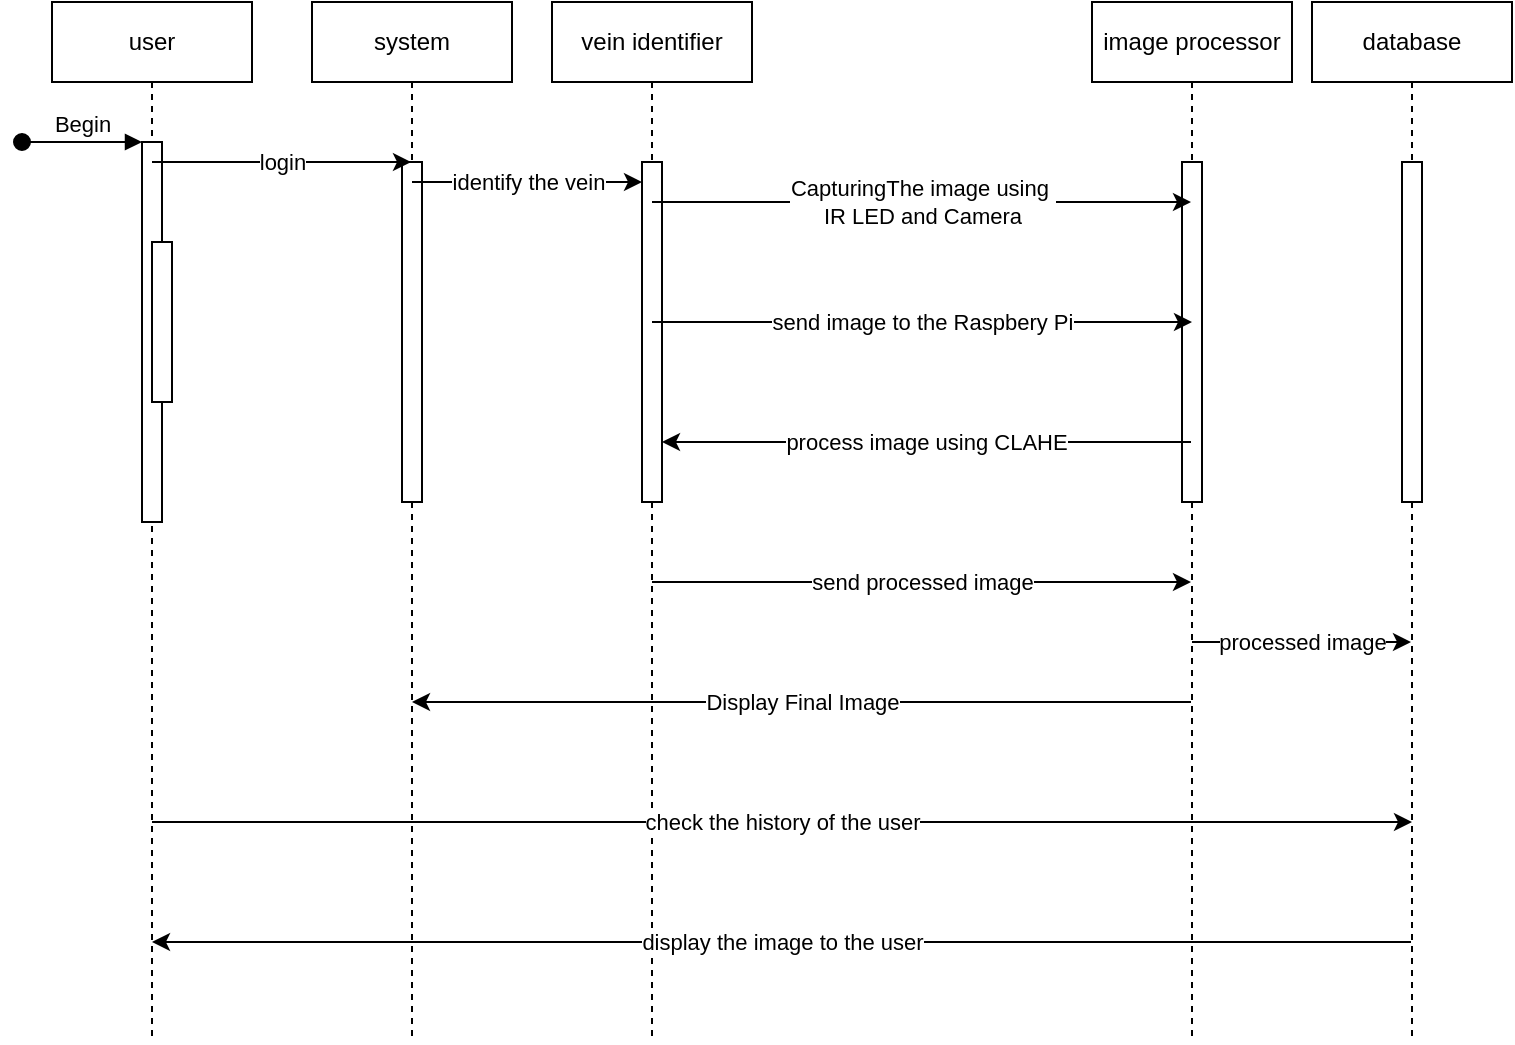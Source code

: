 <mxfile version="21.2.1" type="device">
  <diagram name="Page-1" id="2YBvvXClWsGukQMizWep">
    <mxGraphModel dx="1418" dy="838" grid="1" gridSize="10" guides="1" tooltips="1" connect="1" arrows="1" fold="1" page="1" pageScale="1" pageWidth="850" pageHeight="1100" math="0" shadow="0">
      <root>
        <mxCell id="0" />
        <mxCell id="1" parent="0" />
        <mxCell id="aM9ryv3xv72pqoxQDRHE-1" value="user" style="shape=umlLifeline;perimeter=lifelinePerimeter;whiteSpace=wrap;html=1;container=0;dropTarget=0;collapsible=0;recursiveResize=0;outlineConnect=0;portConstraint=eastwest;newEdgeStyle={&quot;edgeStyle&quot;:&quot;elbowEdgeStyle&quot;,&quot;elbow&quot;:&quot;vertical&quot;,&quot;curved&quot;:0,&quot;rounded&quot;:0};" parent="1" vertex="1">
          <mxGeometry x="100" y="40" width="100" height="520" as="geometry" />
        </mxCell>
        <mxCell id="aM9ryv3xv72pqoxQDRHE-2" value="" style="html=1;points=[];perimeter=orthogonalPerimeter;outlineConnect=0;targetShapes=umlLifeline;portConstraint=eastwest;newEdgeStyle={&quot;edgeStyle&quot;:&quot;elbowEdgeStyle&quot;,&quot;elbow&quot;:&quot;vertical&quot;,&quot;curved&quot;:0,&quot;rounded&quot;:0};" parent="aM9ryv3xv72pqoxQDRHE-1" vertex="1">
          <mxGeometry x="45" y="70" width="10" height="190" as="geometry" />
        </mxCell>
        <mxCell id="aM9ryv3xv72pqoxQDRHE-3" value="Begin" style="html=1;verticalAlign=bottom;startArrow=oval;endArrow=block;startSize=8;edgeStyle=elbowEdgeStyle;elbow=vertical;curved=0;rounded=0;" parent="aM9ryv3xv72pqoxQDRHE-1" target="aM9ryv3xv72pqoxQDRHE-2" edge="1">
          <mxGeometry relative="1" as="geometry">
            <mxPoint x="-15" y="70" as="sourcePoint" />
          </mxGeometry>
        </mxCell>
        <mxCell id="aM9ryv3xv72pqoxQDRHE-4" value="" style="html=1;points=[];perimeter=orthogonalPerimeter;outlineConnect=0;targetShapes=umlLifeline;portConstraint=eastwest;newEdgeStyle={&quot;edgeStyle&quot;:&quot;elbowEdgeStyle&quot;,&quot;elbow&quot;:&quot;vertical&quot;,&quot;curved&quot;:0,&quot;rounded&quot;:0};" parent="aM9ryv3xv72pqoxQDRHE-1" vertex="1">
          <mxGeometry x="50" y="120" width="10" height="80" as="geometry" />
        </mxCell>
        <mxCell id="aM9ryv3xv72pqoxQDRHE-5" value="vein identifier" style="shape=umlLifeline;perimeter=lifelinePerimeter;whiteSpace=wrap;html=1;container=0;dropTarget=0;collapsible=0;recursiveResize=0;outlineConnect=0;portConstraint=eastwest;newEdgeStyle={&quot;edgeStyle&quot;:&quot;elbowEdgeStyle&quot;,&quot;elbow&quot;:&quot;vertical&quot;,&quot;curved&quot;:0,&quot;rounded&quot;:0};" parent="1" vertex="1">
          <mxGeometry x="350" y="40" width="100" height="520" as="geometry" />
        </mxCell>
        <mxCell id="aM9ryv3xv72pqoxQDRHE-6" value="" style="html=1;points=[];perimeter=orthogonalPerimeter;outlineConnect=0;targetShapes=umlLifeline;portConstraint=eastwest;newEdgeStyle={&quot;edgeStyle&quot;:&quot;elbowEdgeStyle&quot;,&quot;elbow&quot;:&quot;vertical&quot;,&quot;curved&quot;:0,&quot;rounded&quot;:0};" parent="aM9ryv3xv72pqoxQDRHE-5" vertex="1">
          <mxGeometry x="45" y="80" width="10" height="170" as="geometry" />
        </mxCell>
        <mxCell id="Ch7aX5QbBSuVWBDcjVyw-1" value="image processor" style="shape=umlLifeline;perimeter=lifelinePerimeter;whiteSpace=wrap;html=1;container=0;dropTarget=0;collapsible=0;recursiveResize=0;outlineConnect=0;portConstraint=eastwest;newEdgeStyle={&quot;edgeStyle&quot;:&quot;elbowEdgeStyle&quot;,&quot;elbow&quot;:&quot;vertical&quot;,&quot;curved&quot;:0,&quot;rounded&quot;:0};" parent="1" vertex="1">
          <mxGeometry x="620" y="40" width="100" height="520" as="geometry" />
        </mxCell>
        <mxCell id="Ch7aX5QbBSuVWBDcjVyw-2" value="" style="html=1;points=[];perimeter=orthogonalPerimeter;outlineConnect=0;targetShapes=umlLifeline;portConstraint=eastwest;newEdgeStyle={&quot;edgeStyle&quot;:&quot;elbowEdgeStyle&quot;,&quot;elbow&quot;:&quot;vertical&quot;,&quot;curved&quot;:0,&quot;rounded&quot;:0};" parent="Ch7aX5QbBSuVWBDcjVyw-1" vertex="1">
          <mxGeometry x="45" y="80" width="10" height="170" as="geometry" />
        </mxCell>
        <mxCell id="Ch7aX5QbBSuVWBDcjVyw-3" value="" style="endArrow=classic;html=1;rounded=0;" parent="1" target="Ch7aX5QbBSuVWBDcjVyw-1" edge="1">
          <mxGeometry relative="1" as="geometry">
            <mxPoint x="400" y="140" as="sourcePoint" />
            <mxPoint x="420" y="140" as="targetPoint" />
          </mxGeometry>
        </mxCell>
        <mxCell id="Ch7aX5QbBSuVWBDcjVyw-4" value="CapturingThe image using&amp;nbsp;&lt;br&gt;IR LED and Camera" style="edgeLabel;resizable=0;html=1;align=center;verticalAlign=middle;" parent="Ch7aX5QbBSuVWBDcjVyw-3" connectable="0" vertex="1">
          <mxGeometry relative="1" as="geometry" />
        </mxCell>
        <mxCell id="Ch7aX5QbBSuVWBDcjVyw-5" value="" style="endArrow=classic;html=1;rounded=0;" parent="1" edge="1">
          <mxGeometry relative="1" as="geometry">
            <mxPoint x="400" y="200" as="sourcePoint" />
            <mxPoint x="670" y="200.0" as="targetPoint" />
          </mxGeometry>
        </mxCell>
        <mxCell id="Ch7aX5QbBSuVWBDcjVyw-6" value="send image to the Raspbery Pi" style="edgeLabel;resizable=0;html=1;align=center;verticalAlign=middle;" parent="Ch7aX5QbBSuVWBDcjVyw-5" connectable="0" vertex="1">
          <mxGeometry relative="1" as="geometry" />
        </mxCell>
        <mxCell id="Ch7aX5QbBSuVWBDcjVyw-7" value="" style="endArrow=classic;html=1;rounded=0;" parent="1" source="Ch7aX5QbBSuVWBDcjVyw-1" target="aM9ryv3xv72pqoxQDRHE-6" edge="1">
          <mxGeometry relative="1" as="geometry">
            <mxPoint x="430" y="330" as="sourcePoint" />
            <mxPoint x="530" y="330" as="targetPoint" />
            <Array as="points">
              <mxPoint x="540" y="260" />
            </Array>
          </mxGeometry>
        </mxCell>
        <mxCell id="Ch7aX5QbBSuVWBDcjVyw-8" value="process image using CLAHE" style="edgeLabel;resizable=0;html=1;align=center;verticalAlign=middle;" parent="Ch7aX5QbBSuVWBDcjVyw-7" connectable="0" vertex="1">
          <mxGeometry relative="1" as="geometry" />
        </mxCell>
        <mxCell id="Ch7aX5QbBSuVWBDcjVyw-9" value="" style="endArrow=classic;html=1;rounded=0;" parent="1" source="aM9ryv3xv72pqoxQDRHE-5" target="Ch7aX5QbBSuVWBDcjVyw-1" edge="1">
          <mxGeometry relative="1" as="geometry">
            <mxPoint x="430" y="330" as="sourcePoint" />
            <mxPoint x="530" y="330" as="targetPoint" />
            <Array as="points">
              <mxPoint x="520" y="330" />
            </Array>
          </mxGeometry>
        </mxCell>
        <mxCell id="Ch7aX5QbBSuVWBDcjVyw-10" value="send processed image" style="edgeLabel;resizable=0;html=1;align=center;verticalAlign=middle;" parent="Ch7aX5QbBSuVWBDcjVyw-9" connectable="0" vertex="1">
          <mxGeometry relative="1" as="geometry" />
        </mxCell>
        <mxCell id="Ch7aX5QbBSuVWBDcjVyw-11" value="" style="endArrow=classic;html=1;rounded=0;" parent="1" source="Ch7aX5QbBSuVWBDcjVyw-1" target="TWkiBEIQzIW4YFfO46a4-3" edge="1">
          <mxGeometry relative="1" as="geometry">
            <mxPoint x="440" y="390" as="sourcePoint" />
            <mxPoint x="540" y="390" as="targetPoint" />
            <Array as="points">
              <mxPoint x="440" y="390" />
            </Array>
          </mxGeometry>
        </mxCell>
        <mxCell id="Ch7aX5QbBSuVWBDcjVyw-12" value="Display Final Image" style="edgeLabel;resizable=0;html=1;align=center;verticalAlign=middle;" parent="Ch7aX5QbBSuVWBDcjVyw-11" connectable="0" vertex="1">
          <mxGeometry relative="1" as="geometry" />
        </mxCell>
        <mxCell id="TWkiBEIQzIW4YFfO46a4-3" value="system" style="shape=umlLifeline;perimeter=lifelinePerimeter;whiteSpace=wrap;html=1;container=0;dropTarget=0;collapsible=0;recursiveResize=0;outlineConnect=0;portConstraint=eastwest;newEdgeStyle={&quot;edgeStyle&quot;:&quot;elbowEdgeStyle&quot;,&quot;elbow&quot;:&quot;vertical&quot;,&quot;curved&quot;:0,&quot;rounded&quot;:0};" parent="1" vertex="1">
          <mxGeometry x="230" y="40" width="100" height="520" as="geometry" />
        </mxCell>
        <mxCell id="TWkiBEIQzIW4YFfO46a4-4" value="" style="html=1;points=[];perimeter=orthogonalPerimeter;outlineConnect=0;targetShapes=umlLifeline;portConstraint=eastwest;newEdgeStyle={&quot;edgeStyle&quot;:&quot;elbowEdgeStyle&quot;,&quot;elbow&quot;:&quot;vertical&quot;,&quot;curved&quot;:0,&quot;rounded&quot;:0};" parent="TWkiBEIQzIW4YFfO46a4-3" vertex="1">
          <mxGeometry x="45" y="80" width="10" height="170" as="geometry" />
        </mxCell>
        <mxCell id="TWkiBEIQzIW4YFfO46a4-5" value="" style="endArrow=classic;html=1;rounded=0;" parent="1" target="TWkiBEIQzIW4YFfO46a4-3" edge="1">
          <mxGeometry relative="1" as="geometry">
            <mxPoint x="150" y="120" as="sourcePoint" />
            <mxPoint x="250" y="120" as="targetPoint" />
          </mxGeometry>
        </mxCell>
        <mxCell id="TWkiBEIQzIW4YFfO46a4-6" value="login" style="edgeLabel;resizable=0;html=1;align=center;verticalAlign=middle;" parent="TWkiBEIQzIW4YFfO46a4-5" connectable="0" vertex="1">
          <mxGeometry relative="1" as="geometry" />
        </mxCell>
        <mxCell id="TWkiBEIQzIW4YFfO46a4-7" value="" style="endArrow=classic;html=1;rounded=0;" parent="1" target="aM9ryv3xv72pqoxQDRHE-6" edge="1">
          <mxGeometry relative="1" as="geometry">
            <mxPoint x="280" y="130" as="sourcePoint" />
            <mxPoint x="380" y="130" as="targetPoint" />
          </mxGeometry>
        </mxCell>
        <mxCell id="TWkiBEIQzIW4YFfO46a4-8" value="identify the vein" style="edgeLabel;resizable=0;html=1;align=center;verticalAlign=middle;" parent="TWkiBEIQzIW4YFfO46a4-7" connectable="0" vertex="1">
          <mxGeometry relative="1" as="geometry" />
        </mxCell>
        <mxCell id="TWkiBEIQzIW4YFfO46a4-9" value="database" style="shape=umlLifeline;perimeter=lifelinePerimeter;whiteSpace=wrap;html=1;container=0;dropTarget=0;collapsible=0;recursiveResize=0;outlineConnect=0;portConstraint=eastwest;newEdgeStyle={&quot;edgeStyle&quot;:&quot;elbowEdgeStyle&quot;,&quot;elbow&quot;:&quot;vertical&quot;,&quot;curved&quot;:0,&quot;rounded&quot;:0};" parent="1" vertex="1">
          <mxGeometry x="730" y="40" width="100" height="520" as="geometry" />
        </mxCell>
        <mxCell id="TWkiBEIQzIW4YFfO46a4-10" value="" style="html=1;points=[];perimeter=orthogonalPerimeter;outlineConnect=0;targetShapes=umlLifeline;portConstraint=eastwest;newEdgeStyle={&quot;edgeStyle&quot;:&quot;elbowEdgeStyle&quot;,&quot;elbow&quot;:&quot;vertical&quot;,&quot;curved&quot;:0,&quot;rounded&quot;:0};" parent="TWkiBEIQzIW4YFfO46a4-9" vertex="1">
          <mxGeometry x="45" y="80" width="10" height="170" as="geometry" />
        </mxCell>
        <mxCell id="TWkiBEIQzIW4YFfO46a4-11" value="" style="endArrow=classic;html=1;rounded=0;" parent="1" target="TWkiBEIQzIW4YFfO46a4-9" edge="1">
          <mxGeometry relative="1" as="geometry">
            <mxPoint x="670" y="360" as="sourcePoint" />
            <mxPoint x="770" y="360" as="targetPoint" />
          </mxGeometry>
        </mxCell>
        <mxCell id="TWkiBEIQzIW4YFfO46a4-12" value="processed image" style="edgeLabel;resizable=0;html=1;align=center;verticalAlign=middle;" parent="TWkiBEIQzIW4YFfO46a4-11" connectable="0" vertex="1">
          <mxGeometry relative="1" as="geometry" />
        </mxCell>
        <mxCell id="TWkiBEIQzIW4YFfO46a4-13" value="" style="endArrow=classic;html=1;rounded=0;" parent="1" target="aM9ryv3xv72pqoxQDRHE-1" edge="1" source="TWkiBEIQzIW4YFfO46a4-9">
          <mxGeometry relative="1" as="geometry">
            <mxPoint x="150" y="420" as="sourcePoint" />
            <mxPoint x="250" y="420" as="targetPoint" />
            <Array as="points">
              <mxPoint x="600" y="510" />
            </Array>
          </mxGeometry>
        </mxCell>
        <mxCell id="TWkiBEIQzIW4YFfO46a4-14" value="display the image to the user" style="edgeLabel;resizable=0;html=1;align=center;verticalAlign=middle;" parent="TWkiBEIQzIW4YFfO46a4-13" connectable="0" vertex="1">
          <mxGeometry relative="1" as="geometry" />
        </mxCell>
        <mxCell id="jdeInYTfGybwlS6oA8Kp-1" value="" style="endArrow=classic;html=1;rounded=0;" edge="1" parent="1">
          <mxGeometry relative="1" as="geometry">
            <mxPoint x="150" y="450" as="sourcePoint" />
            <mxPoint x="780" y="450" as="targetPoint" />
          </mxGeometry>
        </mxCell>
        <mxCell id="jdeInYTfGybwlS6oA8Kp-2" value="check the history of the user" style="edgeLabel;resizable=0;html=1;align=center;verticalAlign=middle;" connectable="0" vertex="1" parent="jdeInYTfGybwlS6oA8Kp-1">
          <mxGeometry relative="1" as="geometry" />
        </mxCell>
      </root>
    </mxGraphModel>
  </diagram>
</mxfile>
